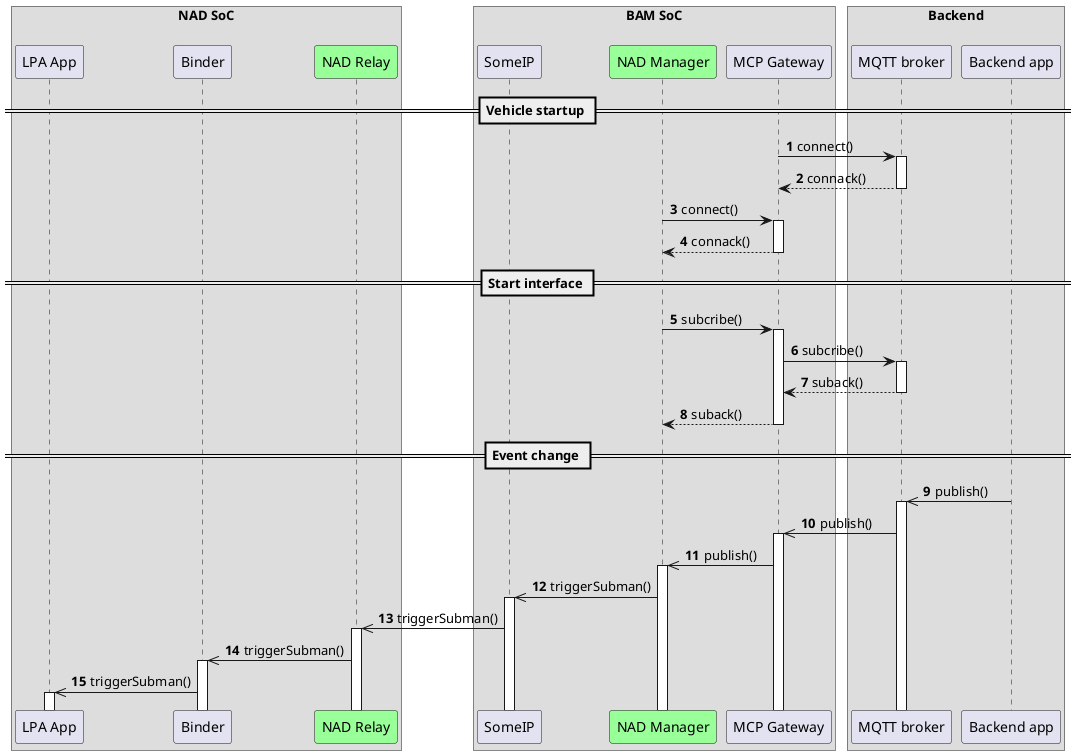 @startuml
!pragma teoz true
autonumber
autoactivate on
box "NAD SoC\n"

    participant "LPA App" as lpa
    participant "Binder" as bin 


    participant "NAD Relay" as lpa_pr #99FF99
  

end box

   

box "BAM SoC\n"
     participant "SomeIP" as sip 
    participant "NAD Manager" as nadm #99FF99
 
    participant "MCP Gateway" as gw
end box

box "Backend"
    participant "MQTT broker" as bro
    participant "Backend app" as backend
end box

== Vehicle startup ==

gw -> bro: connect()
bro --> gw: connack()

nadm -> gw: connect()
gw --> nadm: connack()

== Start interface ==
nadm -> gw: subcribe()
gw -> bro: subcribe()
bro --> gw: suback()
gw --> nadm: suback()

== Event change ==
backend ->> bro: publish()
bro ->> gw: publish()

gw ->> nadm: publish()


nadm ->> sip: triggerSubman()
sip ->> lpa_pr: triggerSubman()

lpa_pr ->> bin: triggerSubman()
bin ->> lpa: triggerSubman()

@enduml